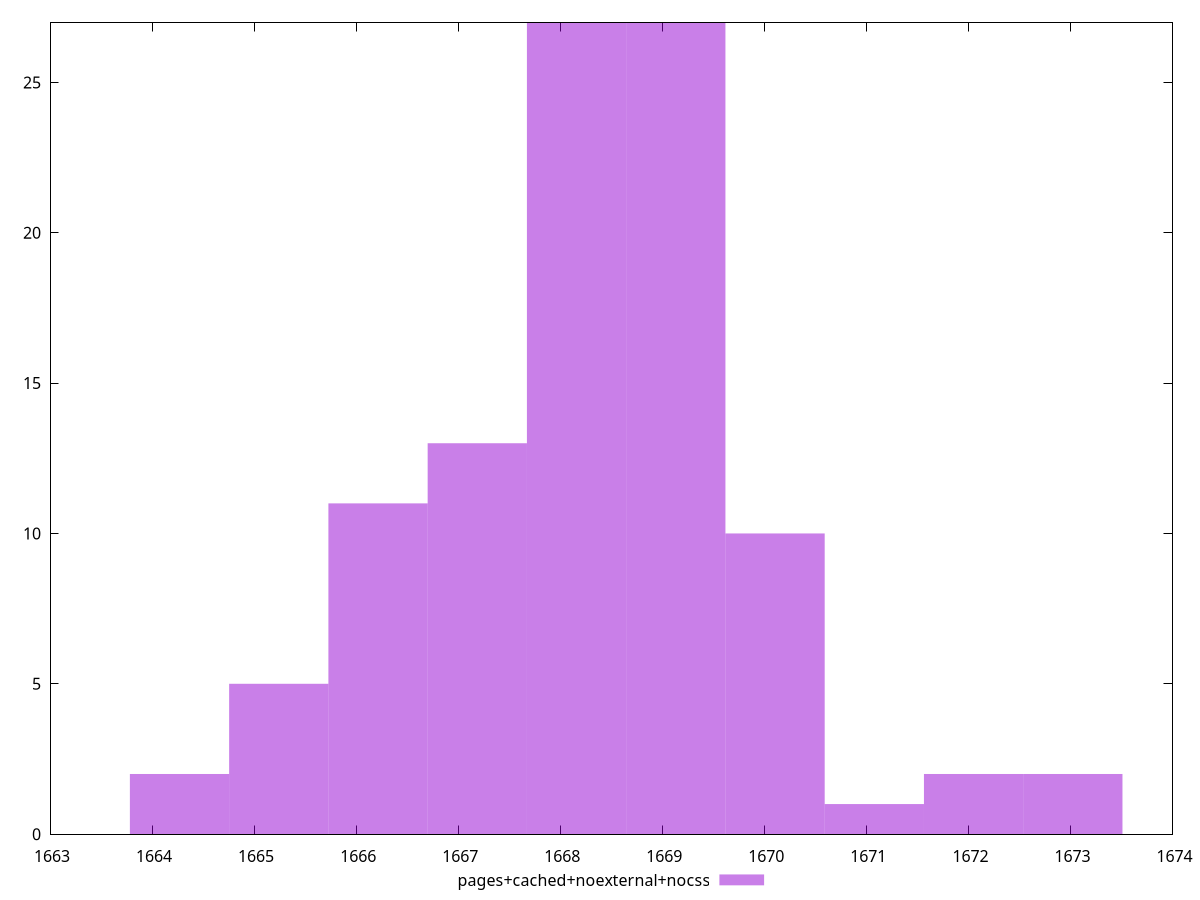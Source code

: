 $_pagesCachedNoexternalNocss <<EOF
1668.1599134034866 27
1667.1872254073328 13
1666.2145374111792 11
1670.1052893957938 10
1669.1326013996402 27
1665.2418494150256 5
1672.050665388101 2
1673.0233533842547 2
1664.269161418872 2
1671.0779773919473 1
EOF
set key outside below
set terminal pngcairo
set output "report_00006_2020-11-02T20-21-41.718Z/metrics/pages+cached+noexternal+nocss//raw_hist.png"
set yrange [0:27]
set boxwidth 0.9726879961536364
set style fill transparent solid 0.5 noborder
plot $_pagesCachedNoexternalNocss title "pages+cached+noexternal+nocss" with boxes ,